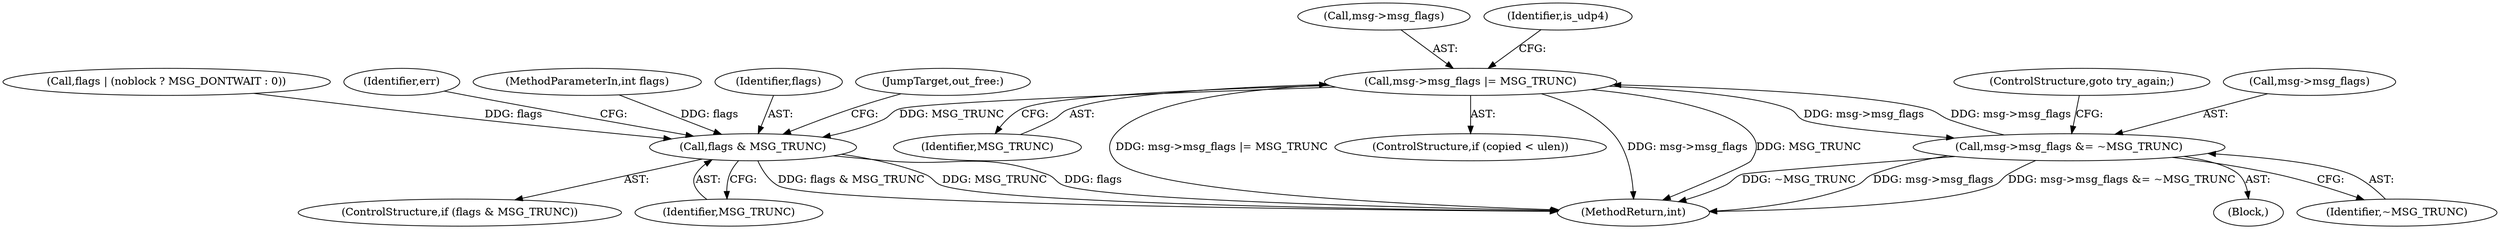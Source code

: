 digraph "0_linux_197c949e7798fbf28cfadc69d9ca0c2abbf93191_0@pointer" {
"1000209" [label="(Call,msg->msg_flags |= MSG_TRUNC)"];
"1000470" [label="(Call,msg->msg_flags &= ~MSG_TRUNC)"];
"1000209" [label="(Call,msg->msg_flags |= MSG_TRUNC)"];
"1000416" [label="(Call,flags & MSG_TRUNC)"];
"1000475" [label="(ControlStructure,goto try_again;)"];
"1000205" [label="(ControlStructure,if (copied < ulen))"];
"1000420" [label="(Identifier,err)"];
"1000108" [label="(MethodParameterIn,int flags)"];
"1000209" [label="(Call,msg->msg_flags |= MSG_TRUNC)"];
"1000417" [label="(Identifier,flags)"];
"1000415" [label="(ControlStructure,if (flags & MSG_TRUNC))"];
"1000422" [label="(JumpTarget,out_free:)"];
"1000110" [label="(Block,)"];
"1000476" [label="(MethodReturn,int)"];
"1000416" [label="(Call,flags & MSG_TRUNC)"];
"1000470" [label="(Call,msg->msg_flags &= ~MSG_TRUNC)"];
"1000210" [label="(Call,msg->msg_flags)"];
"1000170" [label="(Call,flags | (noblock ? MSG_DONTWAIT : 0))"];
"1000418" [label="(Identifier,MSG_TRUNC)"];
"1000471" [label="(Call,msg->msg_flags)"];
"1000474" [label="(Identifier,~MSG_TRUNC)"];
"1000215" [label="(Identifier,is_udp4)"];
"1000213" [label="(Identifier,MSG_TRUNC)"];
"1000209" -> "1000205"  [label="AST: "];
"1000209" -> "1000213"  [label="CFG: "];
"1000210" -> "1000209"  [label="AST: "];
"1000213" -> "1000209"  [label="AST: "];
"1000215" -> "1000209"  [label="CFG: "];
"1000209" -> "1000476"  [label="DDG: msg->msg_flags |= MSG_TRUNC"];
"1000209" -> "1000476"  [label="DDG: msg->msg_flags"];
"1000209" -> "1000476"  [label="DDG: MSG_TRUNC"];
"1000470" -> "1000209"  [label="DDG: msg->msg_flags"];
"1000209" -> "1000416"  [label="DDG: MSG_TRUNC"];
"1000209" -> "1000470"  [label="DDG: msg->msg_flags"];
"1000470" -> "1000110"  [label="AST: "];
"1000470" -> "1000474"  [label="CFG: "];
"1000471" -> "1000470"  [label="AST: "];
"1000474" -> "1000470"  [label="AST: "];
"1000475" -> "1000470"  [label="CFG: "];
"1000470" -> "1000476"  [label="DDG: ~MSG_TRUNC"];
"1000470" -> "1000476"  [label="DDG: msg->msg_flags"];
"1000470" -> "1000476"  [label="DDG: msg->msg_flags &= ~MSG_TRUNC"];
"1000416" -> "1000415"  [label="AST: "];
"1000416" -> "1000418"  [label="CFG: "];
"1000417" -> "1000416"  [label="AST: "];
"1000418" -> "1000416"  [label="AST: "];
"1000420" -> "1000416"  [label="CFG: "];
"1000422" -> "1000416"  [label="CFG: "];
"1000416" -> "1000476"  [label="DDG: flags & MSG_TRUNC"];
"1000416" -> "1000476"  [label="DDG: MSG_TRUNC"];
"1000416" -> "1000476"  [label="DDG: flags"];
"1000170" -> "1000416"  [label="DDG: flags"];
"1000108" -> "1000416"  [label="DDG: flags"];
}
